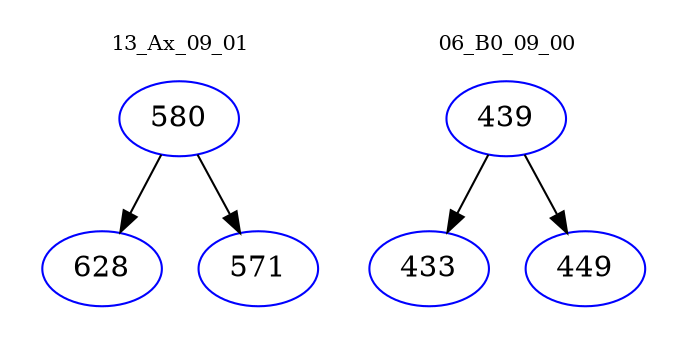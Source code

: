 digraph{
subgraph cluster_0 {
color = white
label = "13_Ax_09_01";
fontsize=10;
T0_580 [label="580", color="blue"]
T0_580 -> T0_628 [color="black"]
T0_628 [label="628", color="blue"]
T0_580 -> T0_571 [color="black"]
T0_571 [label="571", color="blue"]
}
subgraph cluster_1 {
color = white
label = "06_B0_09_00";
fontsize=10;
T1_439 [label="439", color="blue"]
T1_439 -> T1_433 [color="black"]
T1_433 [label="433", color="blue"]
T1_439 -> T1_449 [color="black"]
T1_449 [label="449", color="blue"]
}
}
